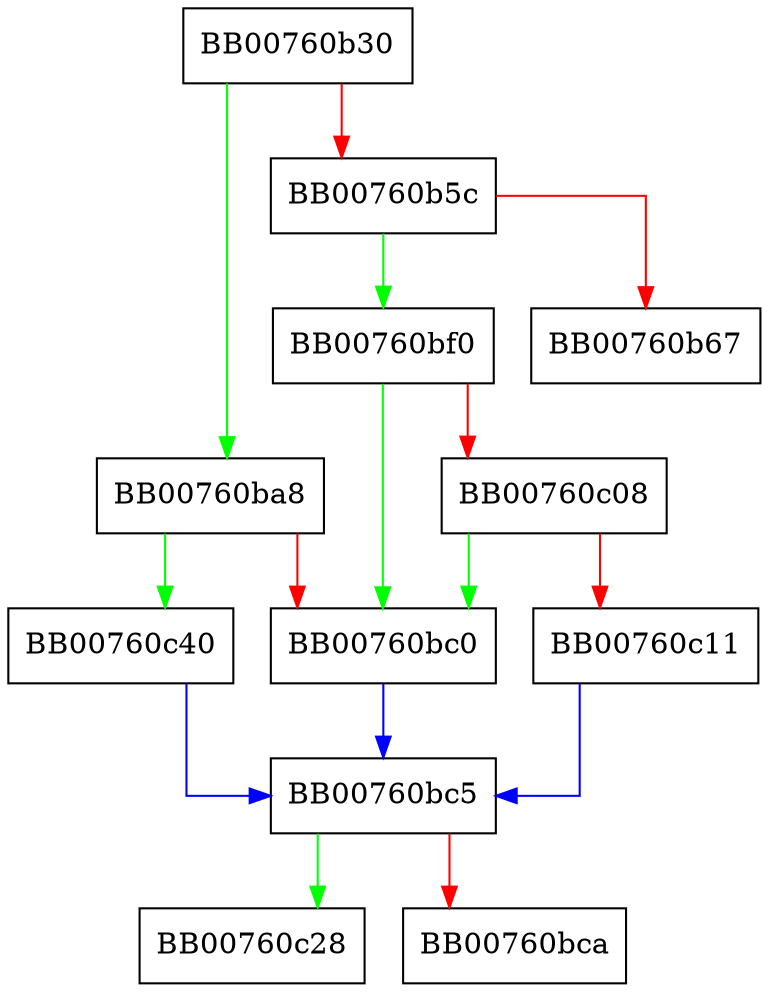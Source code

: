 digraph get_payload_group_name {
  node [shape="box"];
  graph [splines=ortho];
  BB00760b30 -> BB00760ba8 [color="green"];
  BB00760b30 -> BB00760b5c [color="red"];
  BB00760b5c -> BB00760bf0 [color="green"];
  BB00760b5c -> BB00760b67 [color="red"];
  BB00760ba8 -> BB00760c40 [color="green"];
  BB00760ba8 -> BB00760bc0 [color="red"];
  BB00760bc0 -> BB00760bc5 [color="blue"];
  BB00760bc5 -> BB00760c28 [color="green"];
  BB00760bc5 -> BB00760bca [color="red"];
  BB00760bf0 -> BB00760bc0 [color="green"];
  BB00760bf0 -> BB00760c08 [color="red"];
  BB00760c08 -> BB00760bc0 [color="green"];
  BB00760c08 -> BB00760c11 [color="red"];
  BB00760c11 -> BB00760bc5 [color="blue"];
  BB00760c40 -> BB00760bc5 [color="blue"];
}
